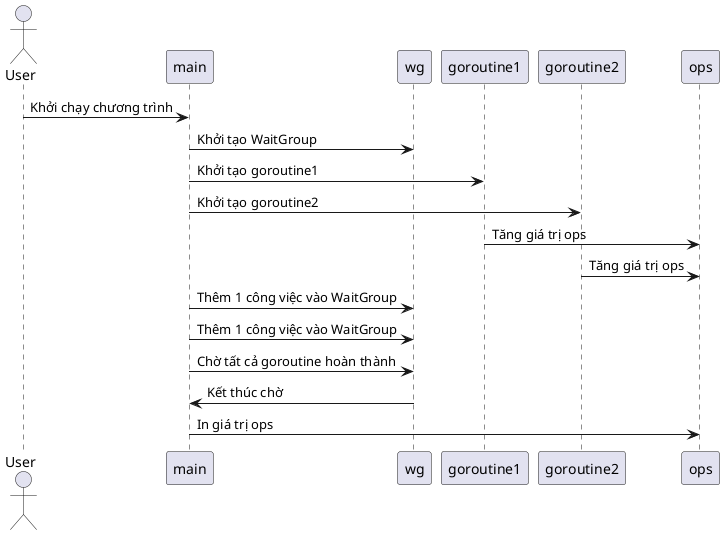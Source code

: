 @startuml
actor User
participant main
participant wg
participant goroutine1
participant goroutine2
participant ops

User -> main: Khởi chạy chương trình
main -> wg: Khởi tạo WaitGroup
main -> goroutine1: Khởi tạo goroutine1
main -> goroutine2: Khởi tạo goroutine2
goroutine1 -> ops: Tăng giá trị ops
goroutine2 -> ops: Tăng giá trị ops
main -> wg: Thêm 1 công việc vào WaitGroup
main -> wg: Thêm 1 công việc vào WaitGroup
main -> wg: Chờ tất cả goroutine hoàn thành
wg -> main: Kết thúc chờ
main -> ops: In giá trị ops
@enduml
